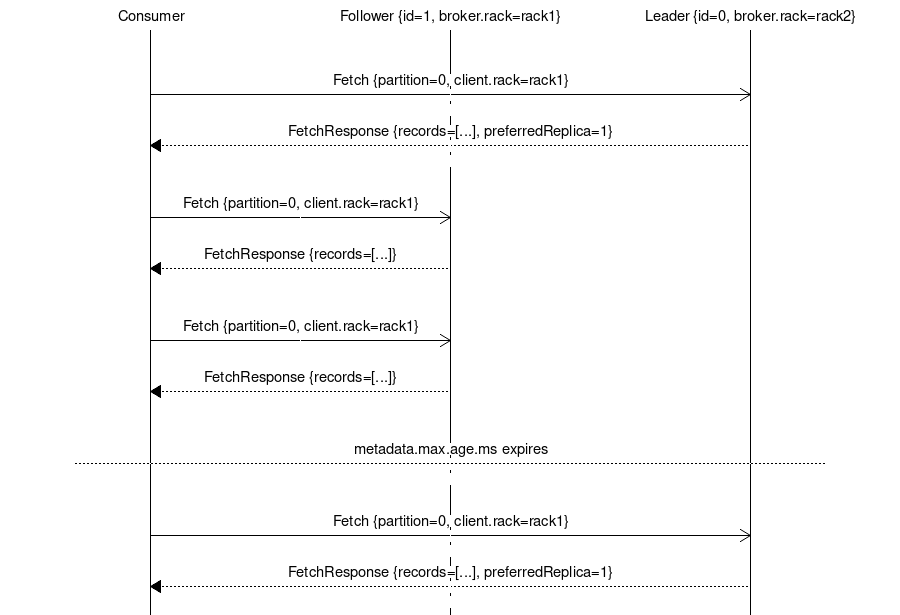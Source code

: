 msc {
    hscale = "1.5";

    c [label="Consumer"], f [label="Follower {id=1, broker.rack=rack1}"], l [label="Leader {id=0, broker.rack=rack2}"];

    |||;
    |||;

    c=>>l [label="Fetch {partition=0, client.rack=rack1}\n\n"];
    c<<l [label="FetchResponse {records=[...], preferredReplica=1}\n\n"];
    |||;

    c=>>f [label="Fetch {partition=0, client.rack=rack1}\n\n"];
    c<<f [label="FetchResponse {records=[...]}\n\n"];
    |||;

    c=>>f [label="Fetch {partition=0, client.rack=rack1}\n\n"];
    c<<f [label="FetchResponse {records=[...]}\n\n"];

    |||;
    --- [label="metadata.max.age.ms expires\n\n"];
    |||;

    c=>>l [label="Fetch {partition=0, client.rack=rack1}\n\n"];
    c<<l [label="FetchResponse {records=[...], preferredReplica=1}\n\n"];
}
